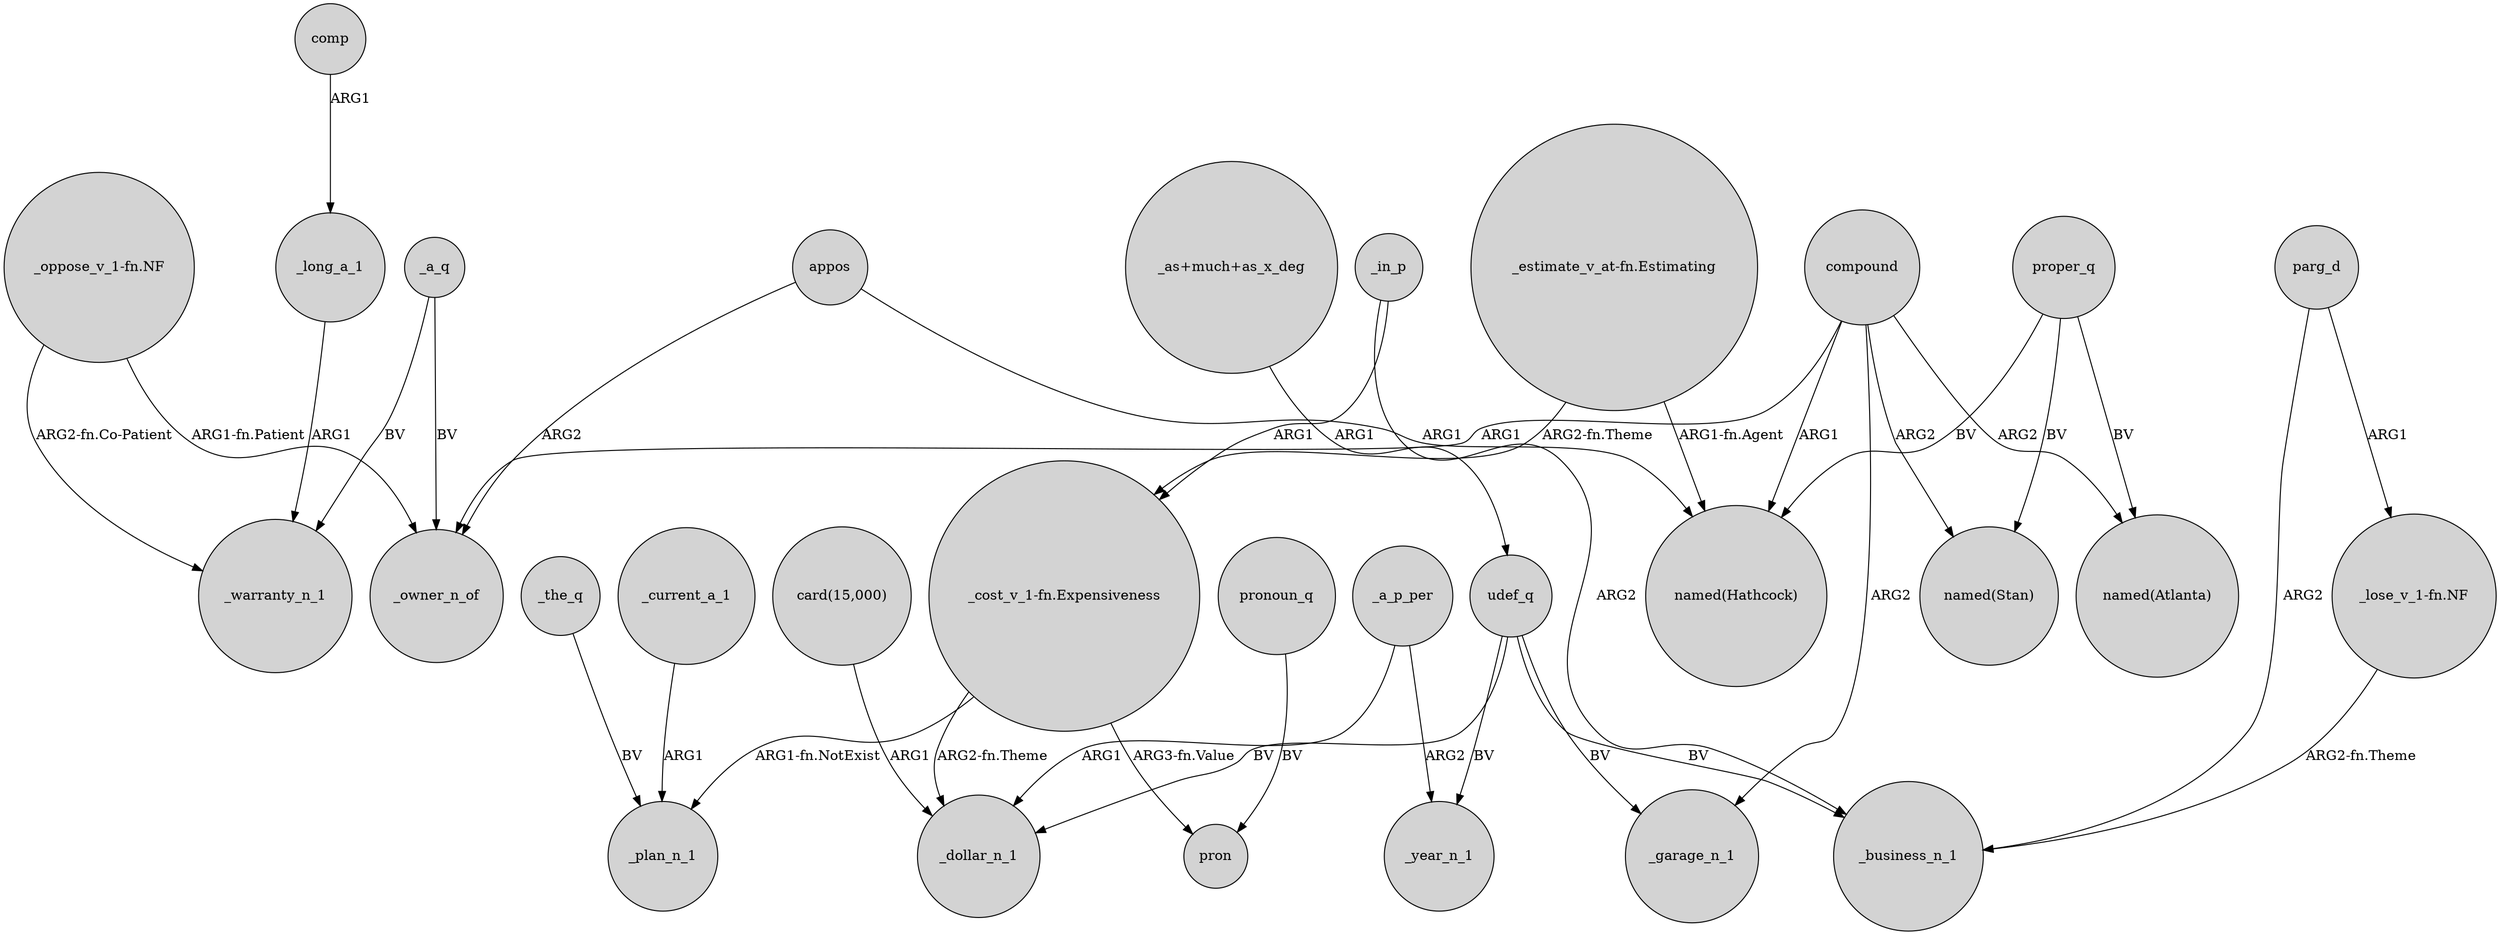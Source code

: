 digraph {
	node [shape=circle style=filled]
	appos -> _owner_n_of [label=ARG2]
	"_lose_v_1-fn.NF" -> _business_n_1 [label="ARG2-fn.Theme"]
	_a_p_per -> _year_n_1 [label=ARG2]
	_the_q -> _plan_n_1 [label=BV]
	_in_p -> _business_n_1 [label=ARG2]
	_long_a_1 -> _warranty_n_1 [label=ARG1]
	"_estimate_v_at-fn.Estimating" -> "named(Hathcock)" [label="ARG1-fn.Agent"]
	proper_q -> "named(Stan)" [label=BV]
	proper_q -> "named(Atlanta)" [label=BV]
	"_oppose_v_1-fn.NF" -> _warranty_n_1 [label="ARG2-fn.Co-Patient"]
	"_cost_v_1-fn.Expensiveness" -> _dollar_n_1 [label="ARG2-fn.Theme"]
	_a_p_per -> _dollar_n_1 [label=ARG1]
	_a_q -> _owner_n_of [label=BV]
	pronoun_q -> pron [label=BV]
	"_as+much+as_x_deg" -> udef_q [label=ARG1]
	"_cost_v_1-fn.Expensiveness" -> _plan_n_1 [label="ARG1-fn.NotExist"]
	_in_p -> "_cost_v_1-fn.Expensiveness" [label=ARG1]
	_current_a_1 -> _plan_n_1 [label=ARG1]
	compound -> _garage_n_1 [label=ARG2]
	proper_q -> "named(Hathcock)" [label=BV]
	compound -> "named(Stan)" [label=ARG2]
	appos -> "named(Hathcock)" [label=ARG1]
	"_estimate_v_at-fn.Estimating" -> "_cost_v_1-fn.Expensiveness" [label="ARG2-fn.Theme"]
	compound -> "named(Hathcock)" [label=ARG1]
	parg_d -> "_lose_v_1-fn.NF" [label=ARG1]
	"_cost_v_1-fn.Expensiveness" -> pron [label="ARG3-fn.Value"]
	"card(15,000)" -> _dollar_n_1 [label=ARG1]
	parg_d -> _business_n_1 [label=ARG2]
	_a_q -> _warranty_n_1 [label=BV]
	udef_q -> _business_n_1 [label=BV]
	udef_q -> _year_n_1 [label=BV]
	"_oppose_v_1-fn.NF" -> _owner_n_of [label="ARG1-fn.Patient"]
	compound -> "named(Atlanta)" [label=ARG2]
	compound -> _owner_n_of [label=ARG1]
	udef_q -> _dollar_n_1 [label=BV]
	comp -> _long_a_1 [label=ARG1]
	udef_q -> _garage_n_1 [label=BV]
}
